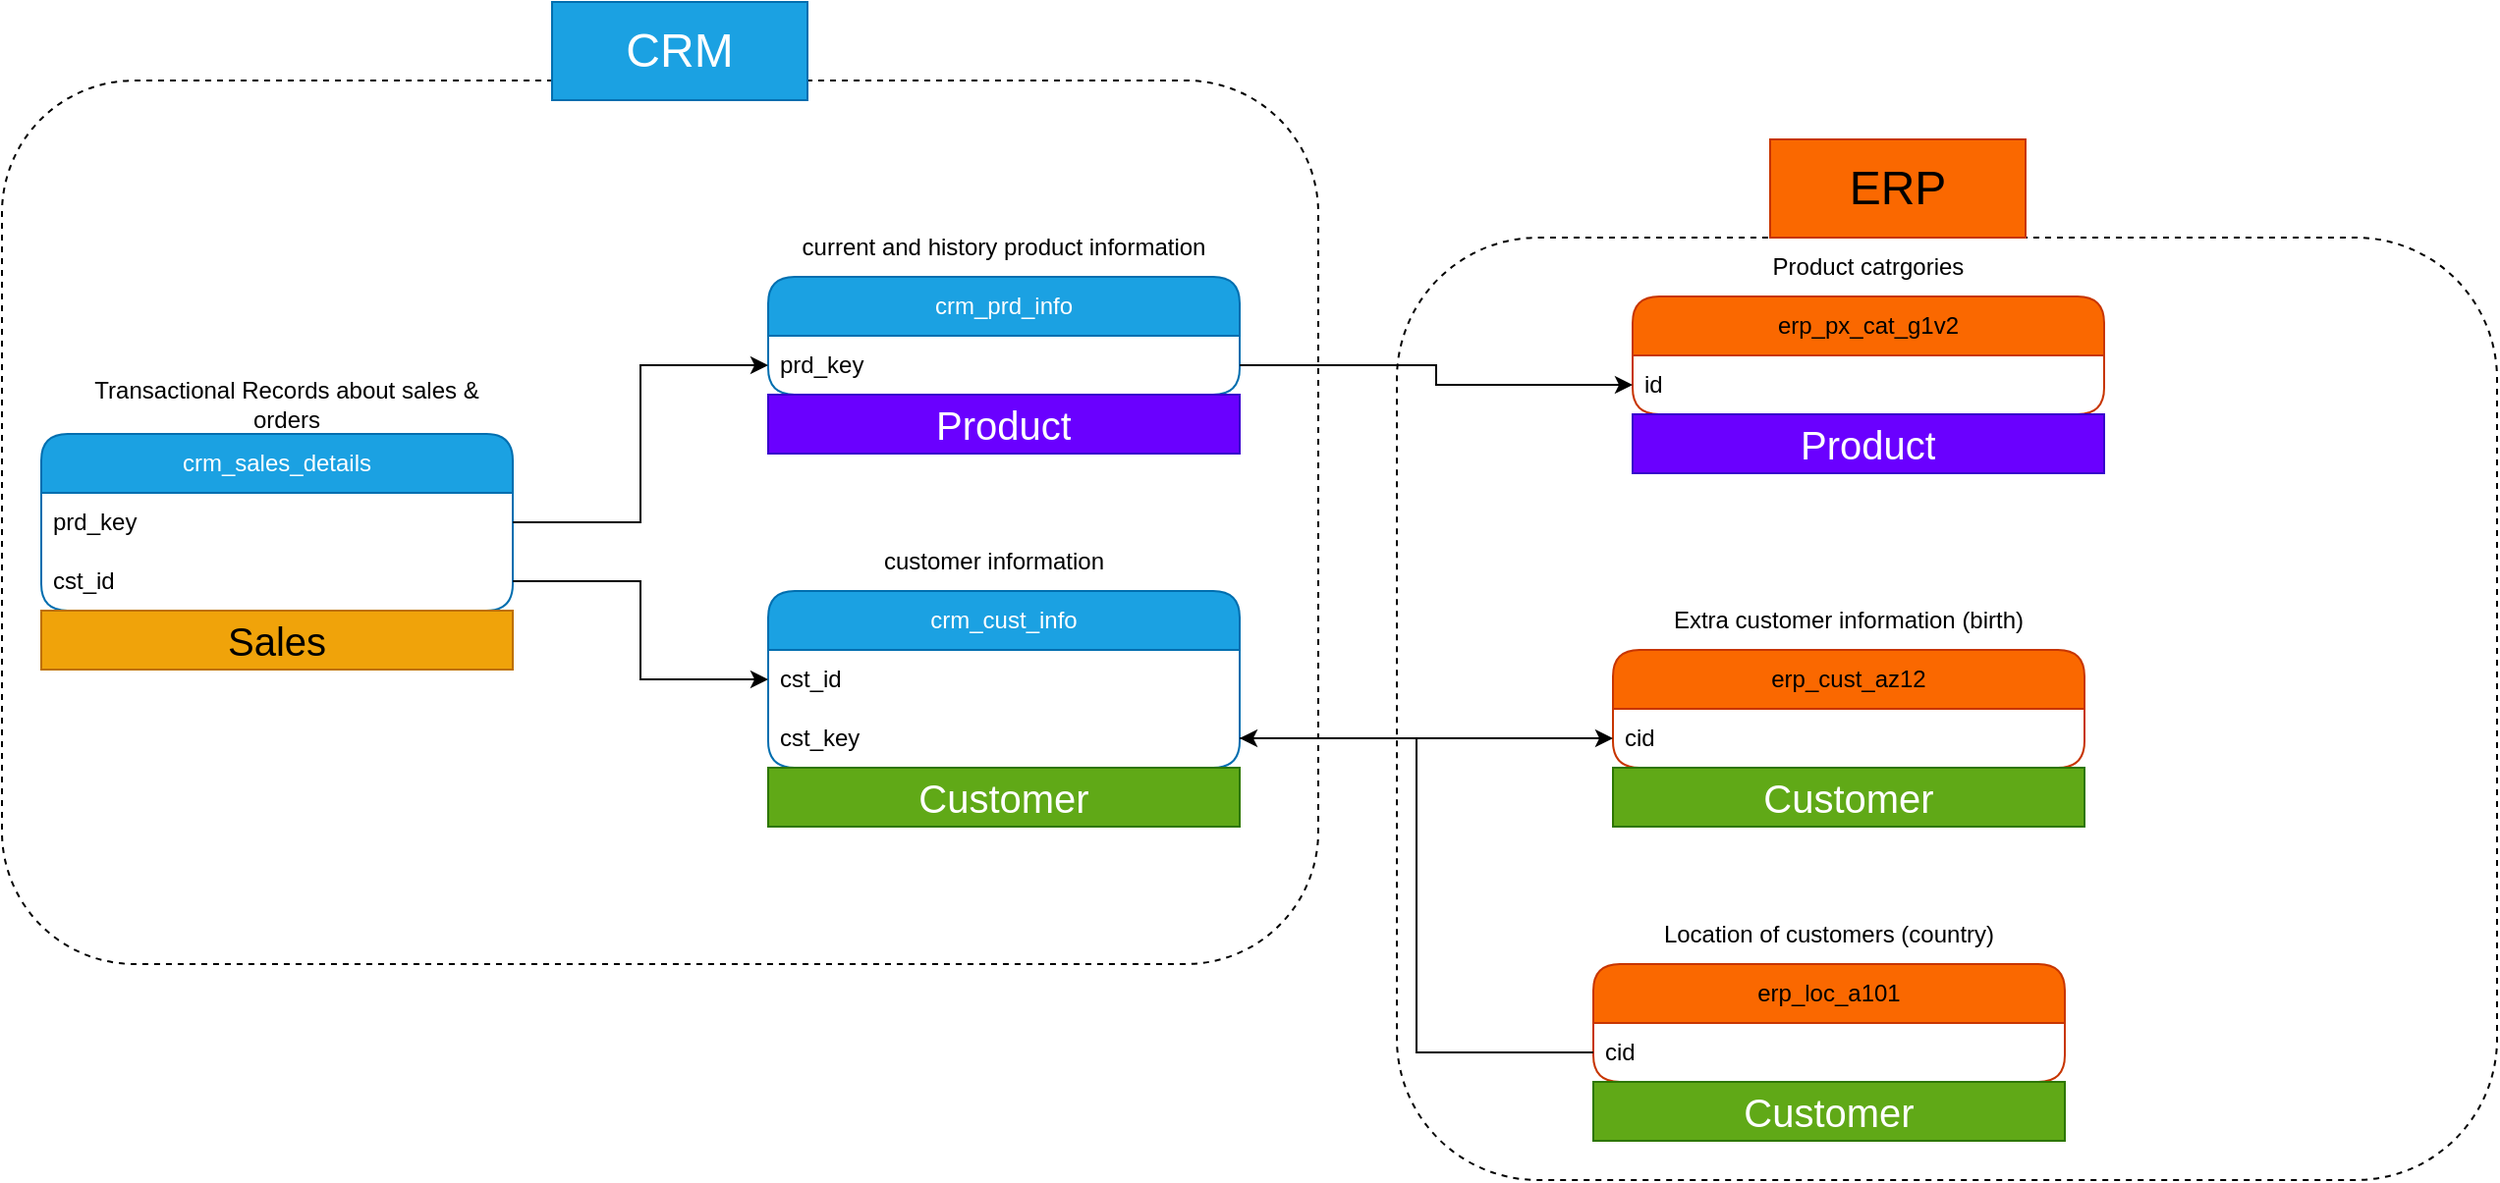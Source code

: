 <mxfile version="28.0.7">
  <diagram name="Page-1" id="KrPWGsvRj-_V5gjLE-tf">
    <mxGraphModel dx="2076" dy="661" grid="1" gridSize="10" guides="1" tooltips="1" connect="1" arrows="1" fold="1" page="1" pageScale="1" pageWidth="850" pageHeight="1100" math="0" shadow="0">
      <root>
        <mxCell id="0" />
        <mxCell id="1" parent="0" />
        <mxCell id="NxFfC6bgEQ3aMUAhnAgP-1" value="crm_cust_info" style="swimlane;fontStyle=0;childLayout=stackLayout;horizontal=1;startSize=30;horizontalStack=0;resizeParent=1;resizeParentMax=0;resizeLast=0;collapsible=1;marginBottom=0;whiteSpace=wrap;html=1;rounded=1;fillColor=#1ba1e2;fontColor=#ffffff;strokeColor=#006EAF;" parent="1" vertex="1">
          <mxGeometry x="320" y="370" width="240" height="90" as="geometry" />
        </mxCell>
        <mxCell id="NxFfC6bgEQ3aMUAhnAgP-2" value="cst_id" style="text;strokeColor=none;fillColor=none;align=left;verticalAlign=middle;spacingLeft=4;spacingRight=4;overflow=hidden;points=[[0,0.5],[1,0.5]];portConstraint=eastwest;rotatable=0;whiteSpace=wrap;html=1;" parent="NxFfC6bgEQ3aMUAhnAgP-1" vertex="1">
          <mxGeometry y="30" width="240" height="30" as="geometry" />
        </mxCell>
        <mxCell id="NxFfC6bgEQ3aMUAhnAgP-19" value="cst_key" style="text;strokeColor=none;fillColor=none;align=left;verticalAlign=middle;spacingLeft=4;spacingRight=4;overflow=hidden;points=[[0,0.5],[1,0.5]];portConstraint=eastwest;rotatable=0;whiteSpace=wrap;html=1;" parent="NxFfC6bgEQ3aMUAhnAgP-1" vertex="1">
          <mxGeometry y="60" width="240" height="30" as="geometry" />
        </mxCell>
        <mxCell id="NxFfC6bgEQ3aMUAhnAgP-5" value="customer information" style="text;html=1;align=center;verticalAlign=middle;whiteSpace=wrap;rounded=0;" parent="1" vertex="1">
          <mxGeometry x="370" y="340" width="130" height="30" as="geometry" />
        </mxCell>
        <mxCell id="NxFfC6bgEQ3aMUAhnAgP-6" value="crm_prd_info" style="swimlane;fontStyle=0;childLayout=stackLayout;horizontal=1;startSize=30;horizontalStack=0;resizeParent=1;resizeParentMax=0;resizeLast=0;collapsible=1;marginBottom=0;whiteSpace=wrap;html=1;rounded=1;fillColor=#1ba1e2;fontColor=#ffffff;strokeColor=#006EAF;" parent="1" vertex="1">
          <mxGeometry x="320" y="210" width="240" height="60" as="geometry" />
        </mxCell>
        <mxCell id="NxFfC6bgEQ3aMUAhnAgP-7" value="prd_key" style="text;strokeColor=none;fillColor=none;align=left;verticalAlign=middle;spacingLeft=4;spacingRight=4;overflow=hidden;points=[[0,0.5],[1,0.5]];portConstraint=eastwest;rotatable=0;whiteSpace=wrap;html=1;" parent="NxFfC6bgEQ3aMUAhnAgP-6" vertex="1">
          <mxGeometry y="30" width="240" height="30" as="geometry" />
        </mxCell>
        <mxCell id="NxFfC6bgEQ3aMUAhnAgP-8" value="current and history product information" style="text;html=1;align=center;verticalAlign=middle;whiteSpace=wrap;rounded=0;" parent="1" vertex="1">
          <mxGeometry x="330" y="180" width="220" height="30" as="geometry" />
        </mxCell>
        <mxCell id="NxFfC6bgEQ3aMUAhnAgP-9" value="crm_sales_details" style="swimlane;fontStyle=0;childLayout=stackLayout;horizontal=1;startSize=30;horizontalStack=0;resizeParent=1;resizeParentMax=0;resizeLast=0;collapsible=1;marginBottom=0;whiteSpace=wrap;html=1;rounded=1;fillColor=#1ba1e2;fontColor=#ffffff;strokeColor=#006EAF;" parent="1" vertex="1">
          <mxGeometry x="-50" y="290" width="240" height="90" as="geometry" />
        </mxCell>
        <mxCell id="NxFfC6bgEQ3aMUAhnAgP-10" value="prd_key" style="text;strokeColor=none;fillColor=none;align=left;verticalAlign=middle;spacingLeft=4;spacingRight=4;overflow=hidden;points=[[0,0.5],[1,0.5]];portConstraint=eastwest;rotatable=0;whiteSpace=wrap;html=1;" parent="NxFfC6bgEQ3aMUAhnAgP-9" vertex="1">
          <mxGeometry y="30" width="240" height="30" as="geometry" />
        </mxCell>
        <mxCell id="NxFfC6bgEQ3aMUAhnAgP-13" value="cst_id" style="text;strokeColor=none;fillColor=none;align=left;verticalAlign=middle;spacingLeft=4;spacingRight=4;overflow=hidden;points=[[0,0.5],[1,0.5]];portConstraint=eastwest;rotatable=0;whiteSpace=wrap;html=1;" parent="NxFfC6bgEQ3aMUAhnAgP-9" vertex="1">
          <mxGeometry y="60" width="240" height="30" as="geometry" />
        </mxCell>
        <mxCell id="NxFfC6bgEQ3aMUAhnAgP-11" value="Transactional Records about sales &amp;amp; orders" style="text;html=1;align=center;verticalAlign=middle;whiteSpace=wrap;rounded=0;" parent="1" vertex="1">
          <mxGeometry x="-40" y="260" width="230" height="30" as="geometry" />
        </mxCell>
        <mxCell id="NxFfC6bgEQ3aMUAhnAgP-14" style="edgeStyle=orthogonalEdgeStyle;rounded=0;orthogonalLoop=1;jettySize=auto;html=1;entryX=0;entryY=0.5;entryDx=0;entryDy=0;" parent="1" source="NxFfC6bgEQ3aMUAhnAgP-13" target="NxFfC6bgEQ3aMUAhnAgP-2" edge="1">
          <mxGeometry relative="1" as="geometry" />
        </mxCell>
        <mxCell id="NxFfC6bgEQ3aMUAhnAgP-15" style="edgeStyle=orthogonalEdgeStyle;rounded=0;orthogonalLoop=1;jettySize=auto;html=1;entryX=0;entryY=0.5;entryDx=0;entryDy=0;" parent="1" source="NxFfC6bgEQ3aMUAhnAgP-10" target="NxFfC6bgEQ3aMUAhnAgP-7" edge="1">
          <mxGeometry relative="1" as="geometry" />
        </mxCell>
        <mxCell id="NxFfC6bgEQ3aMUAhnAgP-16" value="erp_cust_az12" style="swimlane;fontStyle=0;childLayout=stackLayout;horizontal=1;startSize=30;horizontalStack=0;resizeParent=1;resizeParentMax=0;resizeLast=0;collapsible=1;marginBottom=0;whiteSpace=wrap;html=1;rounded=1;fillColor=#fa6800;fontColor=#000000;strokeColor=#C73500;" parent="1" vertex="1">
          <mxGeometry x="750" y="400" width="240" height="60" as="geometry" />
        </mxCell>
        <mxCell id="NxFfC6bgEQ3aMUAhnAgP-17" value="cid" style="text;strokeColor=none;fillColor=none;align=left;verticalAlign=middle;spacingLeft=4;spacingRight=4;overflow=hidden;points=[[0,0.5],[1,0.5]];portConstraint=eastwest;rotatable=0;whiteSpace=wrap;html=1;" parent="NxFfC6bgEQ3aMUAhnAgP-16" vertex="1">
          <mxGeometry y="30" width="240" height="30" as="geometry" />
        </mxCell>
        <mxCell id="NxFfC6bgEQ3aMUAhnAgP-18" value="Extra customer information (birth)" style="text;html=1;align=center;verticalAlign=middle;whiteSpace=wrap;rounded=0;" parent="1" vertex="1">
          <mxGeometry x="760" y="370" width="220" height="30" as="geometry" />
        </mxCell>
        <mxCell id="NxFfC6bgEQ3aMUAhnAgP-20" style="edgeStyle=orthogonalEdgeStyle;rounded=0;orthogonalLoop=1;jettySize=auto;html=1;" parent="1" source="NxFfC6bgEQ3aMUAhnAgP-19" target="NxFfC6bgEQ3aMUAhnAgP-17" edge="1">
          <mxGeometry relative="1" as="geometry" />
        </mxCell>
        <mxCell id="NxFfC6bgEQ3aMUAhnAgP-21" value="erp_loc_a101" style="swimlane;fontStyle=0;childLayout=stackLayout;horizontal=1;startSize=30;horizontalStack=0;resizeParent=1;resizeParentMax=0;resizeLast=0;collapsible=1;marginBottom=0;whiteSpace=wrap;html=1;rounded=1;fillColor=#fa6800;fontColor=#000000;strokeColor=#C73500;" parent="1" vertex="1">
          <mxGeometry x="740" y="560" width="240" height="60" as="geometry" />
        </mxCell>
        <mxCell id="NxFfC6bgEQ3aMUAhnAgP-22" value="cid" style="text;strokeColor=none;fillColor=none;align=left;verticalAlign=middle;spacingLeft=4;spacingRight=4;overflow=hidden;points=[[0,0.5],[1,0.5]];portConstraint=eastwest;rotatable=0;whiteSpace=wrap;html=1;" parent="NxFfC6bgEQ3aMUAhnAgP-21" vertex="1">
          <mxGeometry y="30" width="240" height="30" as="geometry" />
        </mxCell>
        <mxCell id="NxFfC6bgEQ3aMUAhnAgP-23" value="Location of customers (country)" style="text;html=1;align=center;verticalAlign=middle;whiteSpace=wrap;rounded=0;" parent="1" vertex="1">
          <mxGeometry x="750" y="530" width="220" height="30" as="geometry" />
        </mxCell>
        <mxCell id="NxFfC6bgEQ3aMUAhnAgP-24" style="edgeStyle=orthogonalEdgeStyle;rounded=0;orthogonalLoop=1;jettySize=auto;html=1;entryX=1;entryY=0.5;entryDx=0;entryDy=0;" parent="1" source="NxFfC6bgEQ3aMUAhnAgP-22" target="NxFfC6bgEQ3aMUAhnAgP-19" edge="1">
          <mxGeometry relative="1" as="geometry" />
        </mxCell>
        <mxCell id="NxFfC6bgEQ3aMUAhnAgP-25" value="erp_px_cat_g1v2" style="swimlane;fontStyle=0;childLayout=stackLayout;horizontal=1;startSize=30;horizontalStack=0;resizeParent=1;resizeParentMax=0;resizeLast=0;collapsible=1;marginBottom=0;whiteSpace=wrap;html=1;rounded=1;fillColor=#fa6800;fontColor=#000000;strokeColor=#C73500;" parent="1" vertex="1">
          <mxGeometry x="760" y="220" width="240" height="60" as="geometry" />
        </mxCell>
        <mxCell id="NxFfC6bgEQ3aMUAhnAgP-26" value="id" style="text;strokeColor=none;fillColor=none;align=left;verticalAlign=middle;spacingLeft=4;spacingRight=4;overflow=hidden;points=[[0,0.5],[1,0.5]];portConstraint=eastwest;rotatable=0;whiteSpace=wrap;html=1;" parent="NxFfC6bgEQ3aMUAhnAgP-25" vertex="1">
          <mxGeometry y="30" width="240" height="30" as="geometry" />
        </mxCell>
        <mxCell id="NxFfC6bgEQ3aMUAhnAgP-27" value="Product catrgories" style="text;html=1;align=center;verticalAlign=middle;whiteSpace=wrap;rounded=0;" parent="1" vertex="1">
          <mxGeometry x="770" y="190" width="220" height="30" as="geometry" />
        </mxCell>
        <mxCell id="NxFfC6bgEQ3aMUAhnAgP-28" style="edgeStyle=orthogonalEdgeStyle;rounded=0;orthogonalLoop=1;jettySize=auto;html=1;" parent="1" source="NxFfC6bgEQ3aMUAhnAgP-7" target="NxFfC6bgEQ3aMUAhnAgP-26" edge="1">
          <mxGeometry relative="1" as="geometry" />
        </mxCell>
        <mxCell id="NxFfC6bgEQ3aMUAhnAgP-29" value="" style="rounded=1;whiteSpace=wrap;html=1;fillColor=none;dashed=1;" parent="1" vertex="1">
          <mxGeometry x="-70" y="110" width="670" height="450" as="geometry" />
        </mxCell>
        <mxCell id="NxFfC6bgEQ3aMUAhnAgP-30" value="&lt;font style=&quot;font-size: 24px;&quot;&gt;CRM&lt;/font&gt;" style="text;html=1;align=center;verticalAlign=middle;whiteSpace=wrap;rounded=0;fillColor=#1ba1e2;fontColor=#ffffff;strokeColor=#006EAF;" parent="1" vertex="1">
          <mxGeometry x="210" y="70" width="130" height="50" as="geometry" />
        </mxCell>
        <mxCell id="NxFfC6bgEQ3aMUAhnAgP-31" value="" style="rounded=1;whiteSpace=wrap;html=1;fillColor=none;dashed=1;" parent="1" vertex="1">
          <mxGeometry x="640" y="190" width="560" height="480" as="geometry" />
        </mxCell>
        <mxCell id="NxFfC6bgEQ3aMUAhnAgP-32" value="&lt;font style=&quot;font-size: 24px;&quot;&gt;ERP&lt;/font&gt;" style="text;html=1;align=center;verticalAlign=middle;whiteSpace=wrap;rounded=0;fillColor=#fa6800;fontColor=#000000;strokeColor=#C73500;" parent="1" vertex="1">
          <mxGeometry x="830" y="140" width="130" height="50" as="geometry" />
        </mxCell>
        <mxCell id="ND79_doVpsV54RRQTmsn-1" value="Product" style="text;html=1;strokeColor=#3700CC;fillColor=#6a00ff;align=center;verticalAlign=middle;whiteSpace=wrap;overflow=hidden;fontSize=20;fontColor=#ffffff;" vertex="1" parent="1">
          <mxGeometry x="320" y="270" width="240" height="30" as="geometry" />
        </mxCell>
        <mxCell id="ND79_doVpsV54RRQTmsn-2" value="Product" style="text;html=1;strokeColor=#3700CC;fillColor=#6a00ff;align=center;verticalAlign=middle;whiteSpace=wrap;overflow=hidden;fontSize=20;fontColor=#ffffff;" vertex="1" parent="1">
          <mxGeometry x="760" y="280" width="240" height="30" as="geometry" />
        </mxCell>
        <mxCell id="ND79_doVpsV54RRQTmsn-3" value="Customer" style="text;html=1;strokeColor=#2D7600;fillColor=#60a917;align=center;verticalAlign=middle;whiteSpace=wrap;overflow=hidden;fontSize=20;fontColor=#ffffff;" vertex="1" parent="1">
          <mxGeometry x="320" y="460" width="240" height="30" as="geometry" />
        </mxCell>
        <mxCell id="ND79_doVpsV54RRQTmsn-4" value="Customer" style="text;html=1;strokeColor=#2D7600;fillColor=#60a917;align=center;verticalAlign=middle;whiteSpace=wrap;overflow=hidden;fontSize=20;fontColor=#ffffff;" vertex="1" parent="1">
          <mxGeometry x="750" y="460" width="240" height="30" as="geometry" />
        </mxCell>
        <mxCell id="ND79_doVpsV54RRQTmsn-5" value="Customer" style="text;html=1;strokeColor=#2D7600;fillColor=#60a917;align=center;verticalAlign=middle;whiteSpace=wrap;overflow=hidden;fontSize=20;fontColor=#ffffff;" vertex="1" parent="1">
          <mxGeometry x="740" y="620" width="240" height="30" as="geometry" />
        </mxCell>
        <mxCell id="ND79_doVpsV54RRQTmsn-6" value="Sales" style="text;html=1;strokeColor=#BD7000;fillColor=#f0a30a;align=center;verticalAlign=middle;whiteSpace=wrap;overflow=hidden;fontSize=20;fontColor=#000000;" vertex="1" parent="1">
          <mxGeometry x="-50" y="380" width="240" height="30" as="geometry" />
        </mxCell>
      </root>
    </mxGraphModel>
  </diagram>
</mxfile>
